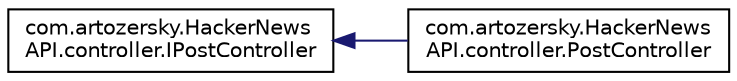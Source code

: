 digraph "Graphical Class Hierarchy"
{
 // LATEX_PDF_SIZE
  edge [fontname="Helvetica",fontsize="10",labelfontname="Helvetica",labelfontsize="10"];
  node [fontname="Helvetica",fontsize="10",shape=record];
  rankdir="LR";
  Node0 [label="com.artozersky.HackerNews\lAPI.controller.IPostController",height=0.2,width=0.4,color="black", fillcolor="white", style="filled",URL="$interfacecom_1_1artozersky_1_1HackerNewsAPI_1_1controller_1_1IPostController.html",tooltip=" "];
  Node0 -> Node1 [dir="back",color="midnightblue",fontsize="10",style="solid",fontname="Helvetica"];
  Node1 [label="com.artozersky.HackerNews\lAPI.controller.PostController",height=0.2,width=0.4,color="black", fillcolor="white", style="filled",URL="$classcom_1_1artozersky_1_1HackerNewsAPI_1_1controller_1_1PostController.html",tooltip=" "];
}
